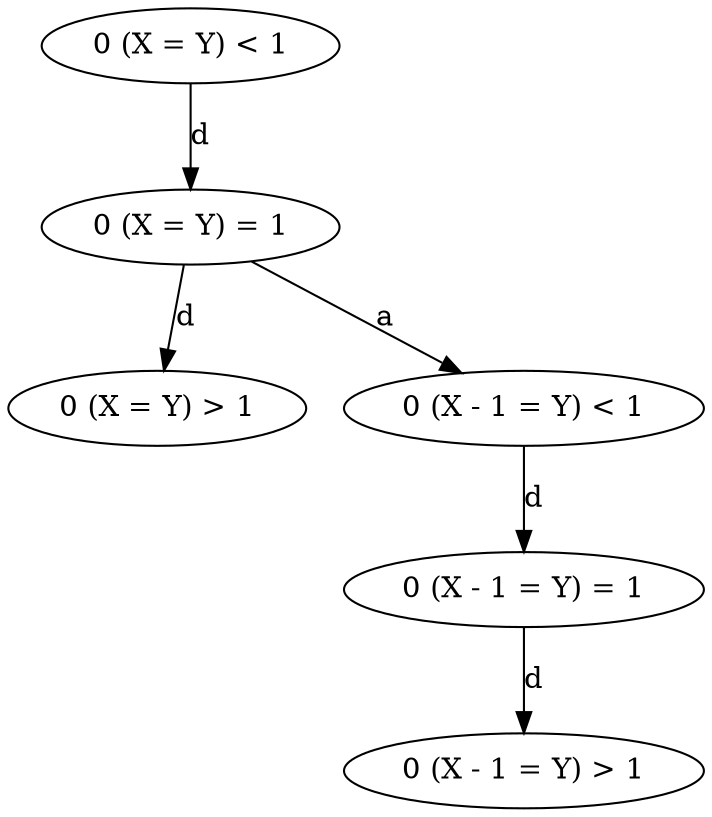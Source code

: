 digraph {
"0 (X = Y) < 1";
"0 (X = Y) = 1";
"0 (X = Y) > 1";
"0 (X - 1 = Y) < 1";
"0 (X - 1 = Y) = 1";
"0 (X - 1 = Y) > 1";
"0 (X = Y) < 1" -> "0 (X = Y) = 1" [label = "d"]
"0 (X = Y) = 1" -> "0 (X = Y) > 1" [label = "d"]
"0 (X = Y) = 1" -> "0 (X - 1 = Y) < 1" [label = "a"]
"0 (X - 1 = Y) < 1" -> "0 (X - 1 = Y) = 1" [label = "d"]
"0 (X - 1 = Y) = 1" -> "0 (X - 1 = Y) > 1" [label = "d"]
}
